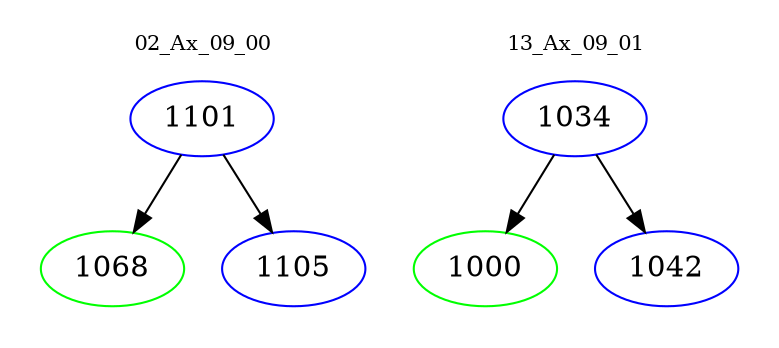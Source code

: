 digraph{
subgraph cluster_0 {
color = white
label = "02_Ax_09_00";
fontsize=10;
T0_1101 [label="1101", color="blue"]
T0_1101 -> T0_1068 [color="black"]
T0_1068 [label="1068", color="green"]
T0_1101 -> T0_1105 [color="black"]
T0_1105 [label="1105", color="blue"]
}
subgraph cluster_1 {
color = white
label = "13_Ax_09_01";
fontsize=10;
T1_1034 [label="1034", color="blue"]
T1_1034 -> T1_1000 [color="black"]
T1_1000 [label="1000", color="green"]
T1_1034 -> T1_1042 [color="black"]
T1_1042 [label="1042", color="blue"]
}
}
